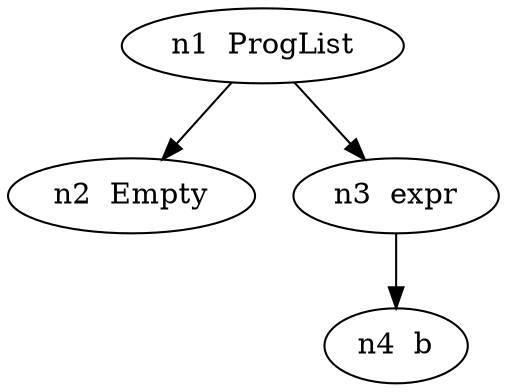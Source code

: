 // Compilador
digraph {
	n1 [label="n1  ProgList"]
	n2 [label="n2  Empty"]
		n1 -> n2
	n4 [label="n4  b"]
		n3 -> n4
	n3 [label="n3  expr"]
		n1 -> n3
}